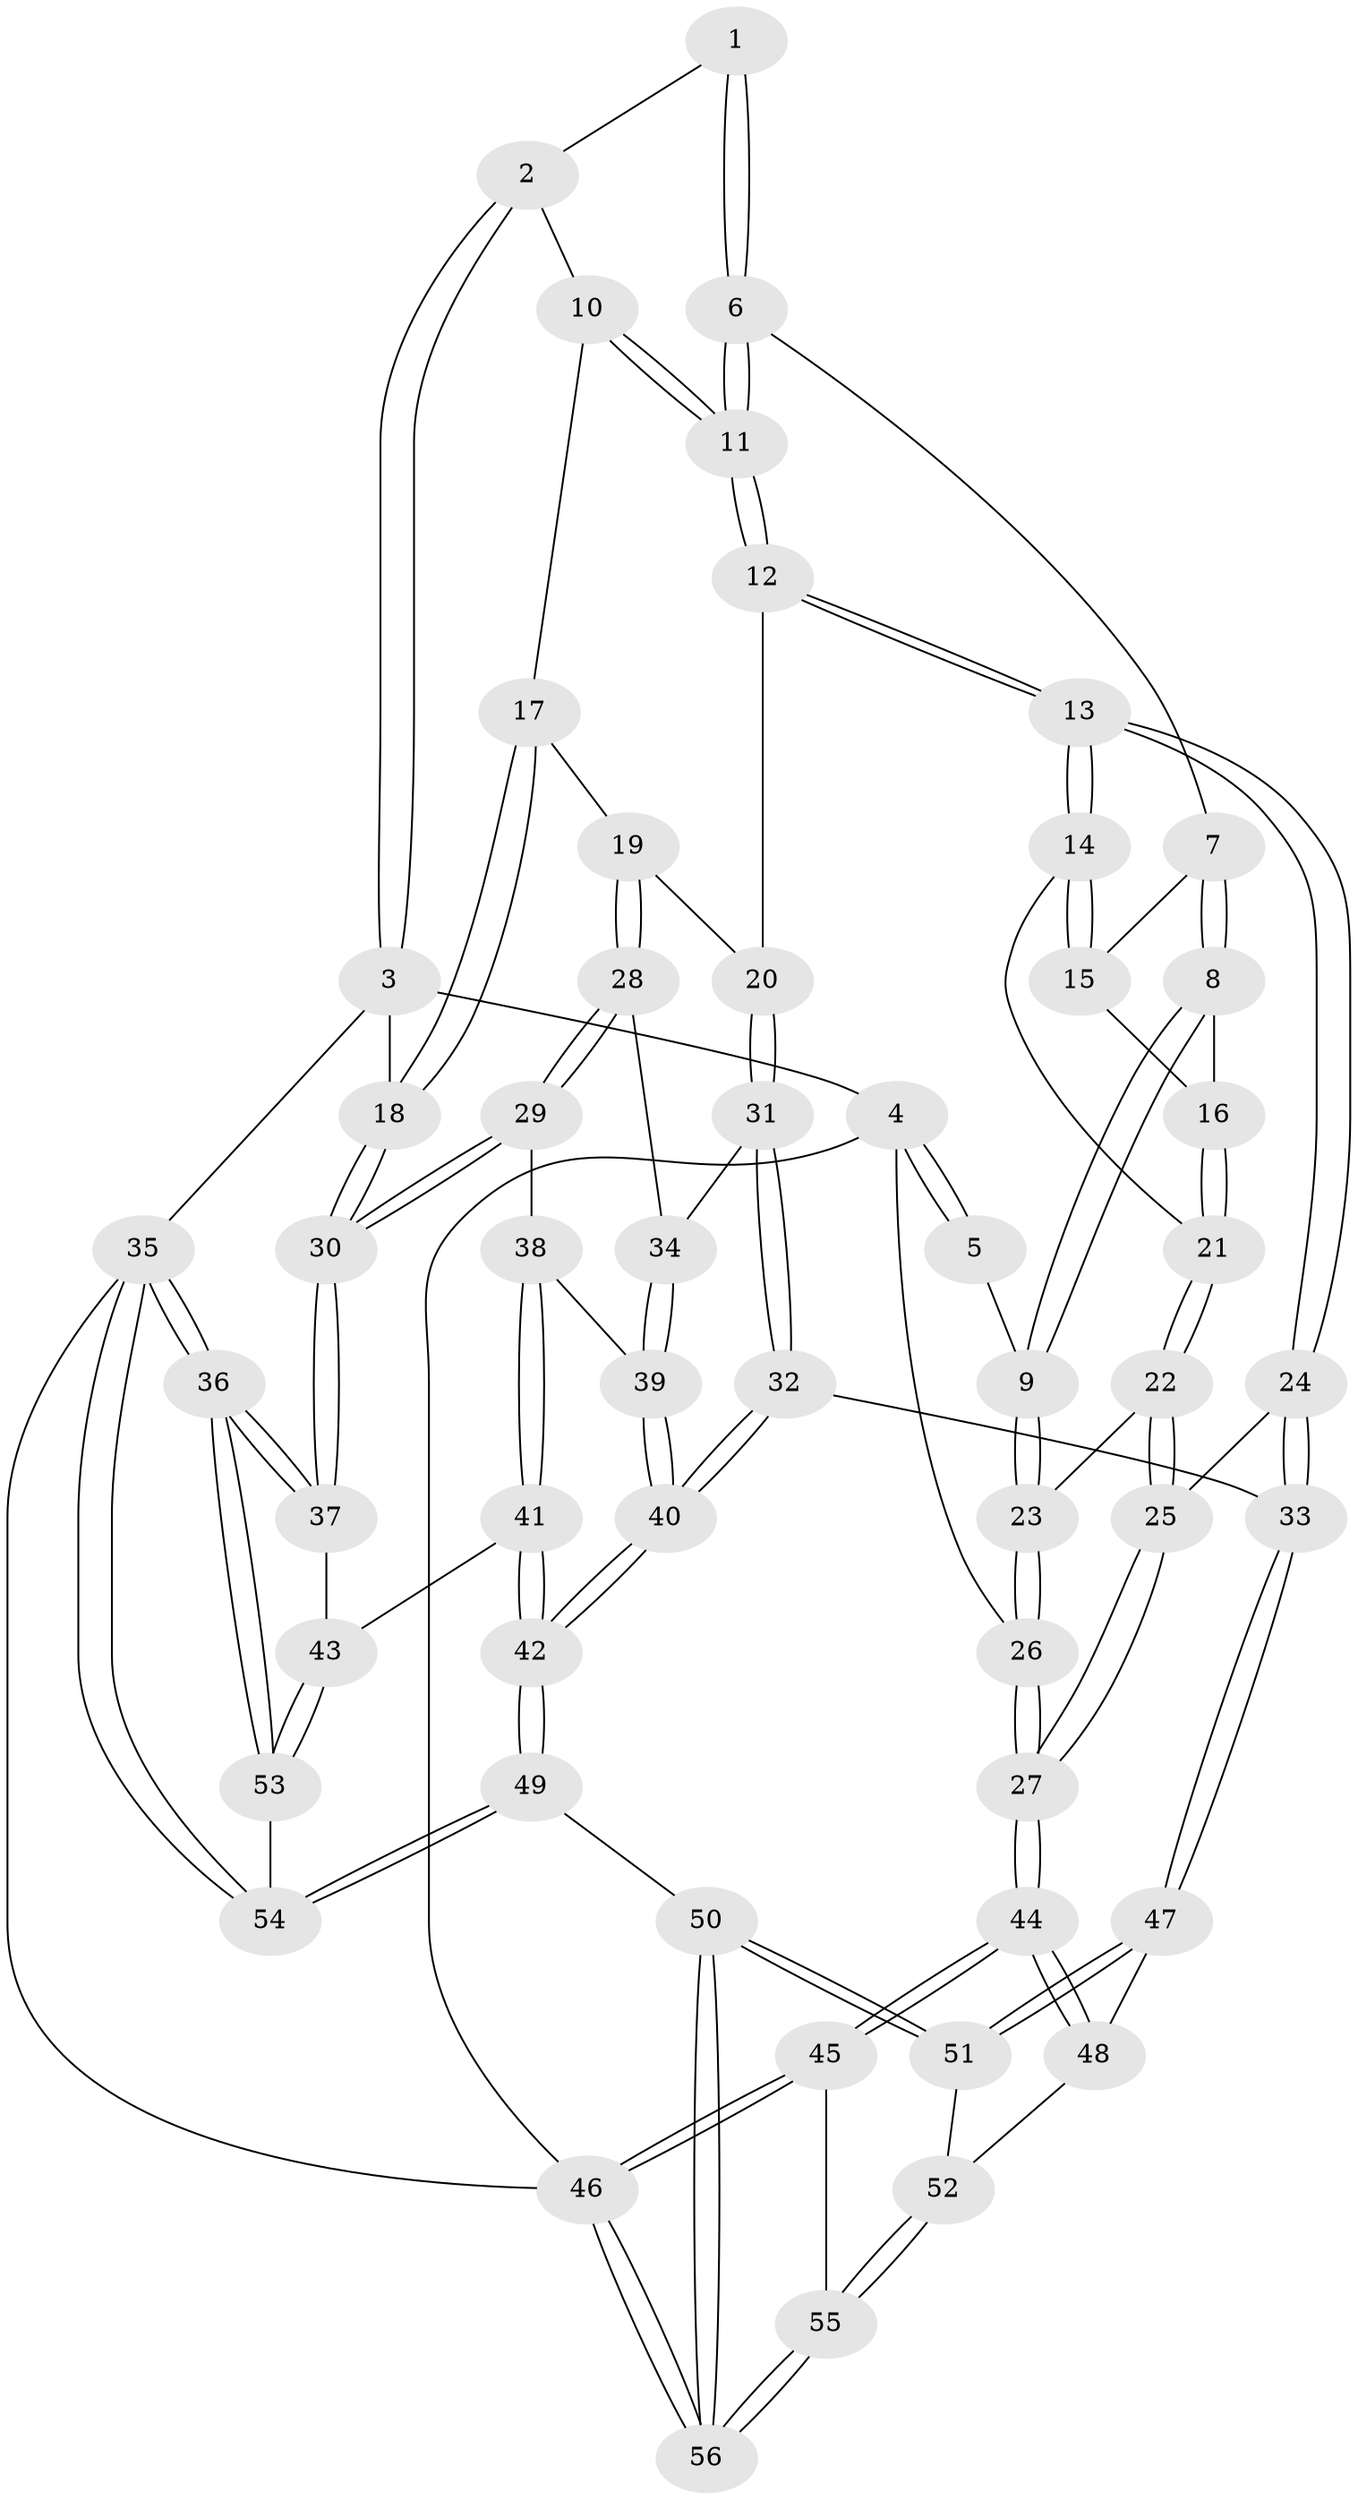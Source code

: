 // Generated by graph-tools (version 1.1) at 2025/17/03/09/25 04:17:19]
// undirected, 56 vertices, 137 edges
graph export_dot {
graph [start="1"]
  node [color=gray90,style=filled];
  1 [pos="+0.3639259155837203+0"];
  2 [pos="+0.37251695500905113+0"];
  3 [pos="+1+0"];
  4 [pos="+0+0"];
  5 [pos="+0.2741571710486392+0"];
  6 [pos="+0.35532228207379357+0"];
  7 [pos="+0.31995637962814716+0"];
  8 [pos="+0.1592086917081354+0.15768755951900182"];
  9 [pos="+0.048883578001451045+0.1535475507614372"];
  10 [pos="+0.560967147619054+0.13098379569545704"];
  11 [pos="+0.4125234314537331+0.21972821179618995"];
  12 [pos="+0.4035372229344232+0.2457123842389841"];
  13 [pos="+0.3823944781361721+0.26933803487354424"];
  14 [pos="+0.3053672977100835+0.21397060202703036"];
  15 [pos="+0.30224704357167725+0.03726134914460947"];
  16 [pos="+0.22574213772605778+0.1954756292862879"];
  17 [pos="+0.607187854275672+0.1535184496025887"];
  18 [pos="+1+0"];
  19 [pos="+0.6169900486135234+0.2643312995497347"];
  20 [pos="+0.6020475053564809+0.2738381851984651"];
  21 [pos="+0.225915674205832+0.1957064269603548"];
  22 [pos="+0.19458193994615344+0.29834867185329295"];
  23 [pos="+0.0032579626402167916+0.17741428291899075"];
  24 [pos="+0.3439182369057756+0.47008802053684795"];
  25 [pos="+0.23795690915723042+0.42432118345004827"];
  26 [pos="+0+0.2359964172572569"];
  27 [pos="+0+0.43001475105392306"];
  28 [pos="+0.8241161502434852+0.3639104457994209"];
  29 [pos="+0.9491555535661322+0.3540316110511374"];
  30 [pos="+1+0.3352280383040291"];
  31 [pos="+0.5041371418830239+0.44257618413035527"];
  32 [pos="+0.4092043958238386+0.5192547516631195"];
  33 [pos="+0.3650824273931193+0.5033356152627254"];
  34 [pos="+0.7757519320802768+0.39506613567112375"];
  35 [pos="+1+1"];
  36 [pos="+1+1"];
  37 [pos="+1+0.3563758360755403"];
  38 [pos="+0.7499882641626463+0.5791871276514056"];
  39 [pos="+0.6622399757093257+0.5339242163075962"];
  40 [pos="+0.5152017684592782+0.6297632519742377"];
  41 [pos="+0.7327792542223566+0.7053858062639333"];
  42 [pos="+0.5786941079927748+0.7727219178412487"];
  43 [pos="+0.8528919044359679+0.6924743962573162"];
  44 [pos="+0+0.6067758662532708"];
  45 [pos="+0+0.7222001181675552"];
  46 [pos="+0+1"];
  47 [pos="+0.27743159962098435+0.602398074385528"];
  48 [pos="+0.10042418180903634+0.6635141967282122"];
  49 [pos="+0.5436640063128115+1"];
  50 [pos="+0.507403933135632+1"];
  51 [pos="+0.26582446926107334+0.8431209173186148"];
  52 [pos="+0.17208394033552887+0.8378291729442664"];
  53 [pos="+0.9205841996705657+0.8005868240229856"];
  54 [pos="+0.5502370703456534+1"];
  55 [pos="+0.09057582046160084+0.886038345299379"];
  56 [pos="+0.12328499187533497+1"];
  1 -- 2;
  1 -- 6;
  1 -- 6;
  2 -- 3;
  2 -- 3;
  2 -- 10;
  3 -- 4;
  3 -- 18;
  3 -- 35;
  4 -- 5;
  4 -- 5;
  4 -- 26;
  4 -- 46;
  5 -- 9;
  6 -- 7;
  6 -- 11;
  6 -- 11;
  7 -- 8;
  7 -- 8;
  7 -- 15;
  8 -- 9;
  8 -- 9;
  8 -- 16;
  9 -- 23;
  9 -- 23;
  10 -- 11;
  10 -- 11;
  10 -- 17;
  11 -- 12;
  11 -- 12;
  12 -- 13;
  12 -- 13;
  12 -- 20;
  13 -- 14;
  13 -- 14;
  13 -- 24;
  13 -- 24;
  14 -- 15;
  14 -- 15;
  14 -- 21;
  15 -- 16;
  16 -- 21;
  16 -- 21;
  17 -- 18;
  17 -- 18;
  17 -- 19;
  18 -- 30;
  18 -- 30;
  19 -- 20;
  19 -- 28;
  19 -- 28;
  20 -- 31;
  20 -- 31;
  21 -- 22;
  21 -- 22;
  22 -- 23;
  22 -- 25;
  22 -- 25;
  23 -- 26;
  23 -- 26;
  24 -- 25;
  24 -- 33;
  24 -- 33;
  25 -- 27;
  25 -- 27;
  26 -- 27;
  26 -- 27;
  27 -- 44;
  27 -- 44;
  28 -- 29;
  28 -- 29;
  28 -- 34;
  29 -- 30;
  29 -- 30;
  29 -- 38;
  30 -- 37;
  30 -- 37;
  31 -- 32;
  31 -- 32;
  31 -- 34;
  32 -- 33;
  32 -- 40;
  32 -- 40;
  33 -- 47;
  33 -- 47;
  34 -- 39;
  34 -- 39;
  35 -- 36;
  35 -- 36;
  35 -- 54;
  35 -- 54;
  35 -- 46;
  36 -- 37;
  36 -- 37;
  36 -- 53;
  36 -- 53;
  37 -- 43;
  38 -- 39;
  38 -- 41;
  38 -- 41;
  39 -- 40;
  39 -- 40;
  40 -- 42;
  40 -- 42;
  41 -- 42;
  41 -- 42;
  41 -- 43;
  42 -- 49;
  42 -- 49;
  43 -- 53;
  43 -- 53;
  44 -- 45;
  44 -- 45;
  44 -- 48;
  44 -- 48;
  45 -- 46;
  45 -- 46;
  45 -- 55;
  46 -- 56;
  46 -- 56;
  47 -- 48;
  47 -- 51;
  47 -- 51;
  48 -- 52;
  49 -- 50;
  49 -- 54;
  49 -- 54;
  50 -- 51;
  50 -- 51;
  50 -- 56;
  50 -- 56;
  51 -- 52;
  52 -- 55;
  52 -- 55;
  53 -- 54;
  55 -- 56;
  55 -- 56;
}

